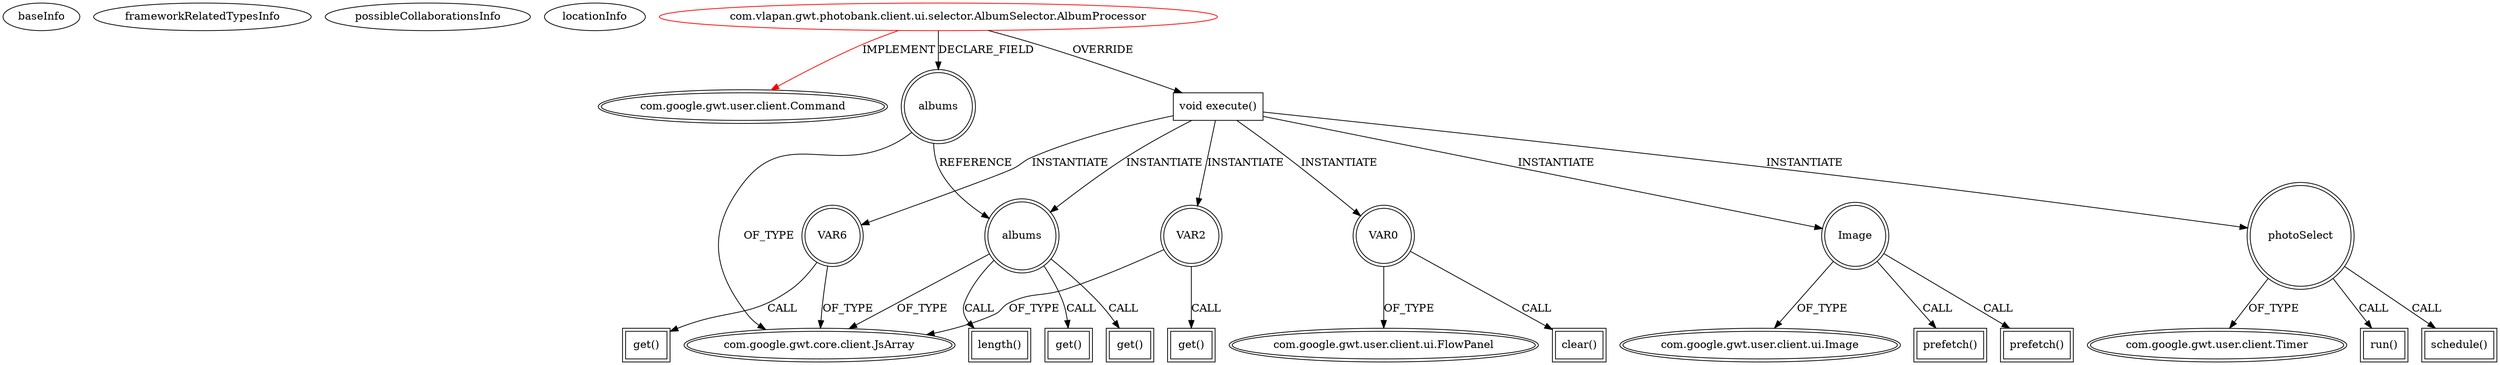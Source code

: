 digraph {
baseInfo[graphId=4622,category="extension_graph",isAnonymous=false,possibleRelation=false]
frameworkRelatedTypesInfo[0="com.google.gwt.user.client.Command"]
possibleCollaborationsInfo[]
locationInfo[projectName="vlapan-PhotoBank",filePath="/vlapan-PhotoBank/PhotoBank-master/src/com/vlapan/gwt/photobank/client/ui/selector/AlbumSelector.java",contextSignature="AlbumProcessor",graphId="4622"]
0[label="com.vlapan.gwt.photobank.client.ui.selector.AlbumSelector.AlbumProcessor",vertexType="ROOT_CLIENT_CLASS_DECLARATION",isFrameworkType=false,color=red]
1[label="com.google.gwt.user.client.Command",vertexType="FRAMEWORK_INTERFACE_TYPE",isFrameworkType=true,peripheries=2]
2[label="albums",vertexType="FIELD_DECLARATION",isFrameworkType=true,peripheries=2,shape=circle]
3[label="com.google.gwt.core.client.JsArray",vertexType="FRAMEWORK_CLASS_TYPE",isFrameworkType=true,peripheries=2]
4[label="void execute()",vertexType="OVERRIDING_METHOD_DECLARATION",isFrameworkType=false,shape=box]
5[label="VAR0",vertexType="VARIABLE_EXPRESION",isFrameworkType=true,peripheries=2,shape=circle]
7[label="com.google.gwt.user.client.ui.FlowPanel",vertexType="FRAMEWORK_CLASS_TYPE",isFrameworkType=true,peripheries=2]
6[label="clear()",vertexType="INSIDE_CALL",isFrameworkType=true,peripheries=2,shape=box]
8[label="Image",vertexType="VARIABLE_EXPRESION",isFrameworkType=true,peripheries=2,shape=circle]
10[label="com.google.gwt.user.client.ui.Image",vertexType="FRAMEWORK_CLASS_TYPE",isFrameworkType=true,peripheries=2]
9[label="prefetch()",vertexType="INSIDE_CALL",isFrameworkType=true,peripheries=2,shape=box]
11[label="VAR2",vertexType="VARIABLE_EXPRESION",isFrameworkType=true,peripheries=2,shape=circle]
12[label="get()",vertexType="INSIDE_CALL",isFrameworkType=true,peripheries=2,shape=box]
14[label="albums",vertexType="VARIABLE_EXPRESION",isFrameworkType=true,peripheries=2,shape=circle]
15[label="get()",vertexType="INSIDE_CALL",isFrameworkType=true,peripheries=2,shape=box]
18[label="length()",vertexType="INSIDE_CALL",isFrameworkType=true,peripheries=2,shape=box]
20[label="prefetch()",vertexType="INSIDE_CALL",isFrameworkType=true,peripheries=2,shape=box]
21[label="VAR6",vertexType="VARIABLE_EXPRESION",isFrameworkType=true,peripheries=2,shape=circle]
22[label="get()",vertexType="INSIDE_CALL",isFrameworkType=true,peripheries=2,shape=box]
25[label="get()",vertexType="INSIDE_CALL",isFrameworkType=true,peripheries=2,shape=box]
26[label="photoSelect",vertexType="VARIABLE_EXPRESION",isFrameworkType=true,peripheries=2,shape=circle]
28[label="com.google.gwt.user.client.Timer",vertexType="FRAMEWORK_CLASS_TYPE",isFrameworkType=true,peripheries=2]
27[label="run()",vertexType="INSIDE_CALL",isFrameworkType=true,peripheries=2,shape=box]
30[label="schedule()",vertexType="INSIDE_CALL",isFrameworkType=true,peripheries=2,shape=box]
0->1[label="IMPLEMENT",color=red]
0->2[label="DECLARE_FIELD"]
2->3[label="OF_TYPE"]
0->4[label="OVERRIDE"]
4->5[label="INSTANTIATE"]
5->7[label="OF_TYPE"]
5->6[label="CALL"]
4->8[label="INSTANTIATE"]
8->10[label="OF_TYPE"]
8->9[label="CALL"]
4->11[label="INSTANTIATE"]
11->3[label="OF_TYPE"]
11->12[label="CALL"]
4->14[label="INSTANTIATE"]
2->14[label="REFERENCE"]
14->3[label="OF_TYPE"]
14->15[label="CALL"]
14->18[label="CALL"]
8->20[label="CALL"]
4->21[label="INSTANTIATE"]
21->3[label="OF_TYPE"]
21->22[label="CALL"]
14->25[label="CALL"]
4->26[label="INSTANTIATE"]
26->28[label="OF_TYPE"]
26->27[label="CALL"]
26->30[label="CALL"]
}

